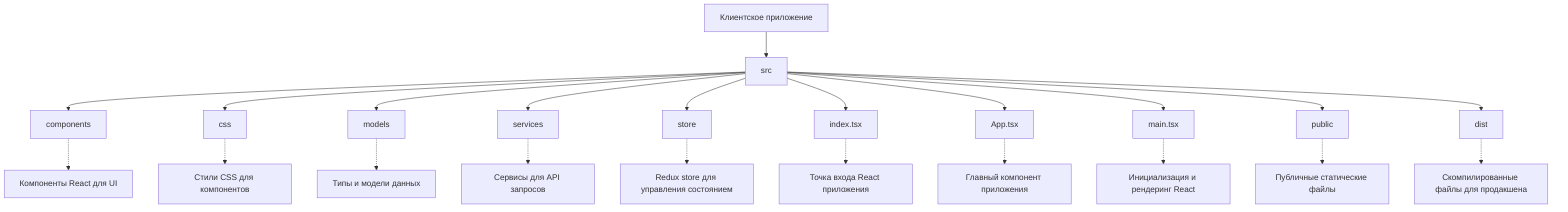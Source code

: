 graph TD
  A[Клиентское приложение] --> B[src]
  B --> C[components]
  C -.-> C1["Компоненты React для UI"]
  B --> D[css]
  D -.-> D1["Стили CSS для компонентов"]
  B --> E[models]
  E -.-> E1["Типы и модели данных"]
  B --> F[services]
  F -.-> F1["Сервисы для API запросов"]
  B --> G[store]
  G -.-> G1["Redux store для управления состоянием"]
  B --> H[index.tsx]
  H -.-> H1["Точка входа React приложения"]
  B --> I[App.tsx]
  I -.-> I1["Главный компонент приложения"]
  B --> J[main.tsx]
  J -.-> J1["Инициализация и рендеринг React"]
  B --> K[public]
  K -.-> K1["Публичные статические файлы"]
  B --> L[dist]
  L -.-> L1["Скомпилированные файлы для продакшена"]